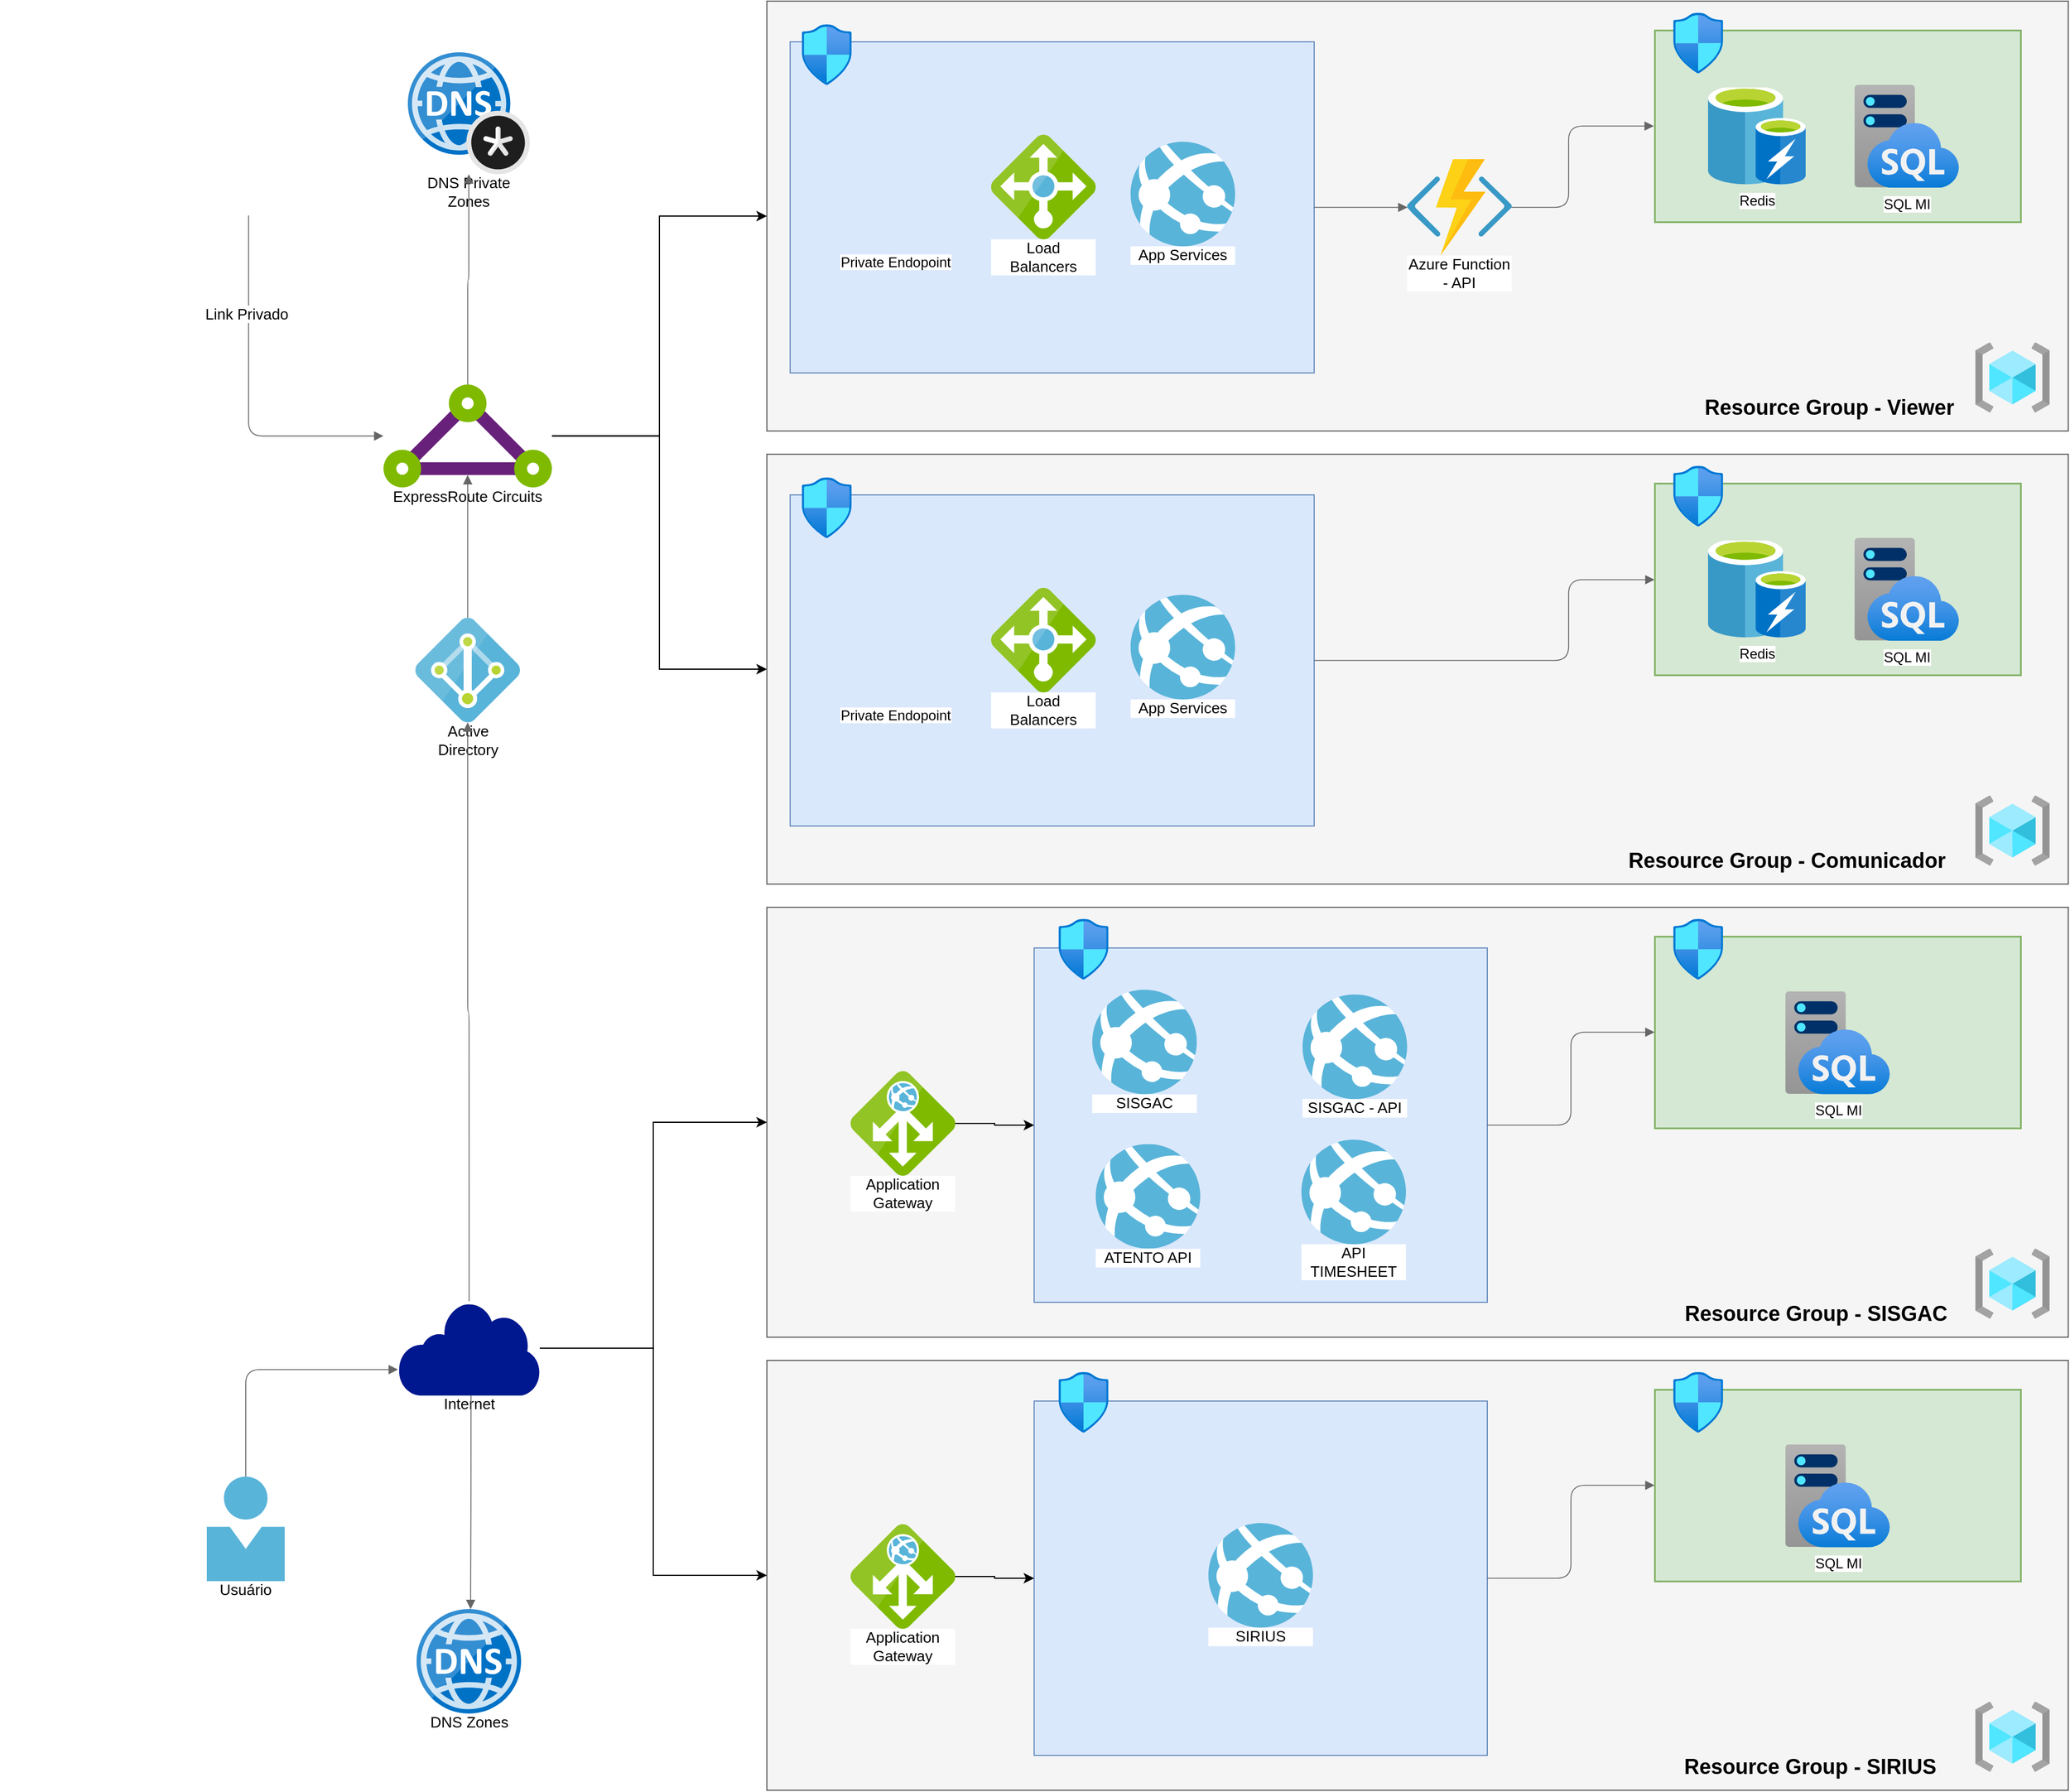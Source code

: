 <mxfile version="14.5.4" type="github">
  <diagram id="roDHXFFowf3PpoajVjik" name="Page-1">
    <mxGraphModel dx="2966" dy="1643" grid="1" gridSize="10" guides="1" tooltips="1" connect="1" arrows="1" fold="1" page="1" pageScale="1" pageWidth="827" pageHeight="1169" math="0" shadow="0">
      <root>
        <mxCell id="0" />
        <mxCell id="1" parent="0" />
        <mxCell id="PSHvP1Z2pyR7IWHXnIYe-148" value="" style="rounded=0;whiteSpace=wrap;html=1;fillColor=#f5f5f5;strokeColor=#666666;fontColor=#333333;" vertex="1" parent="1">
          <mxGeometry x="780" y="1220" width="1120" height="370" as="geometry" />
        </mxCell>
        <mxCell id="PSHvP1Z2pyR7IWHXnIYe-149" value="" style="rounded=0;whiteSpace=wrap;html=1;fillColor=#dae8fc;strokeColor=#6c8ebf;" vertex="1" parent="1">
          <mxGeometry x="1010" y="1255" width="390" height="305" as="geometry" />
        </mxCell>
        <mxCell id="PSHvP1Z2pyR7IWHXnIYe-132" value="" style="rounded=0;whiteSpace=wrap;html=1;fillColor=#f5f5f5;strokeColor=#666666;fontColor=#333333;" vertex="1" parent="1">
          <mxGeometry x="780" y="830" width="1120" height="370" as="geometry" />
        </mxCell>
        <mxCell id="PSHvP1Z2pyR7IWHXnIYe-133" value="" style="rounded=0;whiteSpace=wrap;html=1;fillColor=#dae8fc;strokeColor=#6c8ebf;" vertex="1" parent="1">
          <mxGeometry x="1010" y="865" width="390" height="305" as="geometry" />
        </mxCell>
        <mxCell id="PSHvP1Z2pyR7IWHXnIYe-69" value="" style="rounded=0;whiteSpace=wrap;html=1;fillColor=#f5f5f5;strokeColor=#666666;fontColor=#333333;" vertex="1" parent="1">
          <mxGeometry x="780" y="50" width="1120" height="370" as="geometry" />
        </mxCell>
        <mxCell id="PSHvP1Z2pyR7IWHXnIYe-67" value="" style="rounded=0;whiteSpace=wrap;html=1;fillColor=#dae8fc;strokeColor=#6c8ebf;" vertex="1" parent="1">
          <mxGeometry x="800" y="85" width="451" height="285" as="geometry" />
        </mxCell>
        <mxCell id="PSHvP1Z2pyR7IWHXnIYe-97" style="edgeStyle=orthogonalEdgeStyle;rounded=0;orthogonalLoop=1;jettySize=auto;html=1;entryX=0;entryY=0.5;entryDx=0;entryDy=0;" edge="1" parent="1" source="PSHvP1Z2pyR7IWHXnIYe-2" target="PSHvP1Z2pyR7IWHXnIYe-81">
          <mxGeometry relative="1" as="geometry" />
        </mxCell>
        <mxCell id="PSHvP1Z2pyR7IWHXnIYe-98" style="edgeStyle=orthogonalEdgeStyle;rounded=0;orthogonalLoop=1;jettySize=auto;html=1;" edge="1" parent="1" source="PSHvP1Z2pyR7IWHXnIYe-2" target="PSHvP1Z2pyR7IWHXnIYe-69">
          <mxGeometry relative="1" as="geometry" />
        </mxCell>
        <UserObject label="ExpressRoute Circuits" lucidchartObjectId="rRRxShrjoOPZ" id="PSHvP1Z2pyR7IWHXnIYe-2">
          <mxCell style="html=1;overflow=block;blockSpacing=1;whiteSpace=wrap;aspect=fixed;html=1;points=[];align=center;verticalAlign=top;image;image=img/lib/mscae/Express_Route.svg;whiteSpace=wrap;fontSize=13;spacing=0;strokeOpacity=100;fillColor=#68217a;strokeWidth=1.5;" vertex="1" parent="1">
            <mxGeometry x="450" y="380" width="145" height="88.61" as="geometry" />
          </mxCell>
        </UserObject>
        <UserObject label="" lucidchartObjectId="uSRxXzz2~Y7R" id="PSHvP1Z2pyR7IWHXnIYe-3">
          <mxCell style="html=1;overflow=block;blockSpacing=1;whiteSpace=wrap;shape=image;whiteSpace=wrap;fontSize=13;spacing=3.8;strokeColor=none;strokeOpacity=100;strokeWidth=0;image=https://images.lucid.app/images/b8b497b7-2d40-4230-9ea2-1f322d1f7a69/content;imageAspect=0;" vertex="1" parent="1">
            <mxGeometry x="120" y="185.5" width="255" height="49" as="geometry" />
          </mxCell>
        </UserObject>
        <UserObject label="" lucidchartObjectId="FSRxvxp~Yti4" id="PSHvP1Z2pyR7IWHXnIYe-4">
          <mxCell style="html=1;jettySize=18;whiteSpace=wrap;fontSize=13;strokeColor=#666666;strokeOpacity=100;strokeWidth=0.8;rounded=1;arcSize=24;edgeStyle=orthogonalEdgeStyle;startArrow=none;;endArrow=block;endFill=1;;exitX=0.839;exitY=1;exitPerimeter=0;entryX=0;entryY=0.5;entryPerimeter=0;" edge="1" parent="1" source="PSHvP1Z2pyR7IWHXnIYe-3" target="PSHvP1Z2pyR7IWHXnIYe-2">
            <mxGeometry width="100" height="100" relative="1" as="geometry">
              <Array as="points" />
            </mxGeometry>
          </mxCell>
        </UserObject>
        <mxCell id="PSHvP1Z2pyR7IWHXnIYe-5" value="Link Privado" style="text;html=1;resizable=0;labelBackgroundColor=#ffffff;align=center;verticalAlign=middle;fontColor=#000000;;fontSize=13;" vertex="1" parent="PSHvP1Z2pyR7IWHXnIYe-4">
          <mxGeometry x="-0.147" relative="1" as="geometry">
            <mxPoint x="-2.48" y="-45.93" as="offset" />
          </mxGeometry>
        </mxCell>
        <UserObject label="Active Directory" lucidchartObjectId="uTRxvJ6UNbEj" id="PSHvP1Z2pyR7IWHXnIYe-6">
          <mxCell style="html=1;overflow=block;blockSpacing=1;whiteSpace=wrap;aspect=fixed;html=1;points=[];align=center;verticalAlign=top;image;image=img/lib/mscae/Active_Directory.svg;whiteSpace=wrap;fontSize=13;spacing=0;strokeOpacity=100;fillColor=#59B4D9;strokeWidth=1.5;" vertex="1" parent="1">
            <mxGeometry x="477.5" y="580.82" width="90" height="90" as="geometry" />
          </mxCell>
        </UserObject>
        <UserObject label="" lucidchartObjectId="wTRxuXhBBJkC" id="PSHvP1Z2pyR7IWHXnIYe-7">
          <mxCell style="html=1;jettySize=18;whiteSpace=wrap;fontSize=13;strokeColor=#666666;strokeOpacity=100;strokeWidth=0.8;rounded=1;arcSize=24;edgeStyle=orthogonalEdgeStyle;startArrow=none;;endArrow=block;endFill=1;;exitX=0.5;exitY=0;exitPerimeter=0;entryX=0.5;entryY=0.879;entryPerimeter=0;" edge="1" parent="1" source="PSHvP1Z2pyR7IWHXnIYe-6" target="PSHvP1Z2pyR7IWHXnIYe-2">
            <mxGeometry width="100" height="100" relative="1" as="geometry">
              <Array as="points" />
            </mxGeometry>
          </mxCell>
        </UserObject>
        <UserObject label="DNS Private Zones" lucidchartObjectId="OURx175.Mmyq" id="PSHvP1Z2pyR7IWHXnIYe-8">
          <mxCell style="html=1;overflow=block;blockSpacing=1;whiteSpace=wrap;aspect=fixed;html=1;points=[];align=center;verticalAlign=top;image;image=img/lib/mscae/DNS_Private_Zones.svg;whiteSpace=wrap;fontSize=13;spacing=0;strokeOpacity=100;fillColor=#0072C6;strokeWidth=1.5;" vertex="1" parent="1">
            <mxGeometry x="471" y="94" width="105" height="105" as="geometry" />
          </mxCell>
        </UserObject>
        <UserObject label="" lucidchartObjectId="SURx1GZ31G83" id="PSHvP1Z2pyR7IWHXnIYe-9">
          <mxCell style="html=1;jettySize=18;whiteSpace=wrap;fontSize=13;strokeColor=#666666;strokeOpacity=100;strokeWidth=0.8;rounded=1;arcSize=24;edgeStyle=orthogonalEdgeStyle;startArrow=none;;endArrow=block;endFill=1;;exitX=0.5;exitY=0;exitPerimeter=0;entryX=0.5;entryY=1;entryPerimeter=0;" edge="1" parent="1" source="PSHvP1Z2pyR7IWHXnIYe-2" target="PSHvP1Z2pyR7IWHXnIYe-8">
            <mxGeometry width="100" height="100" relative="1" as="geometry">
              <Array as="points" />
            </mxGeometry>
          </mxCell>
        </UserObject>
        <UserObject label="Load Balancers" lucidchartObjectId=".3RxnH8H_HWi" id="PSHvP1Z2pyR7IWHXnIYe-14">
          <mxCell style="html=1;overflow=block;blockSpacing=1;whiteSpace=wrap;aspect=fixed;html=1;points=[];align=center;verticalAlign=top;image;image=img/lib/mscae/Load_Balancer_feature.svg;whiteSpace=wrap;fontSize=13;spacing=0;strokeOpacity=100;fillColor=#7FBA00;strokeWidth=1.5;" vertex="1" parent="1">
            <mxGeometry x="973" y="165" width="90" height="90" as="geometry" />
          </mxCell>
        </UserObject>
        <UserObject label="App Services" lucidchartObjectId="n4RxPMZDe.eA" id="PSHvP1Z2pyR7IWHXnIYe-15">
          <mxCell style="html=1;overflow=block;blockSpacing=1;whiteSpace=wrap;aspect=fixed;html=1;points=[];align=center;verticalAlign=top;image;image=img/lib/mscae/App_Services.svg;whiteSpace=wrap;fontSize=13;spacing=0;strokeOpacity=100;fillColor=#59b4d9;strokeWidth=1.5;" vertex="1" parent="1">
            <mxGeometry x="1093" y="171" width="90" height="90" as="geometry" />
          </mxCell>
        </UserObject>
        <UserObject label="" lucidchartObjectId="nzSx0cT5nNfU" id="PSHvP1Z2pyR7IWHXnIYe-16">
          <mxCell style="html=1;jettySize=18;whiteSpace=wrap;fontSize=13;strokeColor=#666666;strokeOpacity=100;strokeWidth=0.8;rounded=1;arcSize=24;edgeStyle=orthogonalEdgeStyle;startArrow=none;;endArrow=block;endFill=1;;exitX=0.996;exitY=0.5;exitPerimeter=0;entryX=-0.002;entryY=0.5;entryPerimeter=0;" edge="1" parent="1" source="PSHvP1Z2pyR7IWHXnIYe-23" target="PSHvP1Z2pyR7IWHXnIYe-20">
            <mxGeometry width="100" height="100" relative="1" as="geometry">
              <Array as="points">
                <mxPoint x="1470" y="228" />
                <mxPoint x="1470" y="158" />
              </Array>
            </mxGeometry>
          </mxCell>
        </UserObject>
        <UserObject label="" lucidchartObjectId="1rSxI.pHsTpa" id="PSHvP1Z2pyR7IWHXnIYe-17">
          <mxCell style="html=1;jettySize=18;whiteSpace=wrap;fontSize=13;strokeColor=#666666;strokeOpacity=100;strokeWidth=0.8;rounded=1;arcSize=24;edgeStyle=orthogonalEdgeStyle;startArrow=none;;endArrow=block;endFill=1;;entryX=0.004;entryY=0.5;entryPerimeter=0;" edge="1" parent="1" source="PSHvP1Z2pyR7IWHXnIYe-67" target="PSHvP1Z2pyR7IWHXnIYe-23">
            <mxGeometry width="100" height="100" relative="1" as="geometry">
              <Array as="points" />
              <mxPoint x="1276.57" y="232.5" as="sourcePoint" />
            </mxGeometry>
          </mxCell>
        </UserObject>
        <mxCell id="PSHvP1Z2pyR7IWHXnIYe-19" value="" style="group;dropTarget=0;fillColor=#d5e8d4;strokeColor=#82b366;" vertex="1" parent="1">
          <mxGeometry x="1544" y="75" width="315" height="165" as="geometry" />
        </mxCell>
        <UserObject label="" lucidchartObjectId="-mSxpDrQZZVA" id="PSHvP1Z2pyR7IWHXnIYe-20">
          <mxCell style="html=1;overflow=block;blockSpacing=1;whiteSpace=wrap;whiteSpace=wrap;fontSize=13;spacing=0;strokeColor=#82b366;strokeOpacity=100;fillOpacity=100;fillColor=#d5e8d4;strokeWidth=1.5;" vertex="1" parent="PSHvP1Z2pyR7IWHXnIYe-19">
            <mxGeometry width="315" height="165" as="geometry" />
          </mxCell>
        </UserObject>
        <UserObject label="Azure Function - API" lucidchartObjectId="OASx7N48mzOu" id="PSHvP1Z2pyR7IWHXnIYe-23">
          <mxCell style="html=1;overflow=block;blockSpacing=1;whiteSpace=wrap;aspect=fixed;html=1;points=[];align=center;verticalAlign=top;image;image=img/lib/mscae/Functions.svg;whiteSpace=wrap;fontSize=13;spacing=0;strokeOpacity=100;fillColor=#FCD116;strokeWidth=1.5;" vertex="1" parent="1">
            <mxGeometry x="1331" y="186" width="90" height="83" as="geometry" />
          </mxCell>
        </UserObject>
        <UserObject label="Usuário" lucidchartObjectId="5QSxRVj2VYeq" id="PSHvP1Z2pyR7IWHXnIYe-37">
          <mxCell style="html=1;overflow=block;blockSpacing=1;whiteSpace=wrap;aspect=fixed;html=1;points=[];align=center;verticalAlign=top;image;image=img/lib/mscae/Person.svg;whiteSpace=wrap;fontSize=13;spacing=0;strokeOpacity=100;fillColor=#59b4d9;strokeWidth=1.5;" vertex="1" parent="1">
            <mxGeometry x="298" y="1320" width="67" height="90" as="geometry" />
          </mxCell>
        </UserObject>
        <UserObject label="DNS Zones" lucidchartObjectId="1SSxTwhLukIB" id="PSHvP1Z2pyR7IWHXnIYe-38">
          <mxCell style="html=1;overflow=block;blockSpacing=1;whiteSpace=wrap;aspect=fixed;html=1;points=[];align=center;verticalAlign=top;image;image=img/lib/mscae/DNS.svg;whiteSpace=wrap;fontSize=13;spacing=0;strokeOpacity=100;fillColor=#0072C6;strokeWidth=1.5;" vertex="1" parent="1">
            <mxGeometry x="478.5" y="1434" width="90" height="90" as="geometry" />
          </mxCell>
        </UserObject>
        <mxCell id="PSHvP1Z2pyR7IWHXnIYe-165" style="edgeStyle=orthogonalEdgeStyle;rounded=0;orthogonalLoop=1;jettySize=auto;html=1;" edge="1" parent="1" source="PSHvP1Z2pyR7IWHXnIYe-39" target="PSHvP1Z2pyR7IWHXnIYe-132">
          <mxGeometry relative="1" as="geometry" />
        </mxCell>
        <mxCell id="PSHvP1Z2pyR7IWHXnIYe-166" style="edgeStyle=orthogonalEdgeStyle;rounded=0;orthogonalLoop=1;jettySize=auto;html=1;entryX=0;entryY=0.5;entryDx=0;entryDy=0;" edge="1" parent="1" source="PSHvP1Z2pyR7IWHXnIYe-39" target="PSHvP1Z2pyR7IWHXnIYe-148">
          <mxGeometry relative="1" as="geometry" />
        </mxCell>
        <UserObject label="Internet" lucidchartObjectId="0TSxW7d3FtOt" id="PSHvP1Z2pyR7IWHXnIYe-39">
          <mxCell style="html=1;overflow=block;blockSpacing=1;whiteSpace=wrap;verticalLabelPosition=bottom;verticalAlign=top;strokeColor=none;shape=mxgraph.mscae.enterprise.internet;whiteSpace=wrap;fontSize=13;spacing=0;strokeOpacity=100;fillColor=#00188f;strokeWidth=1.5;" vertex="1" parent="1">
            <mxGeometry x="462.5" y="1169" width="122" height="81" as="geometry" />
          </mxCell>
        </UserObject>
        <UserObject label="" lucidchartObjectId="nUSxDgb3Xirq" id="PSHvP1Z2pyR7IWHXnIYe-40">
          <mxCell style="html=1;jettySize=18;whiteSpace=wrap;fontSize=13;strokeColor=#666666;strokeOpacity=100;strokeWidth=0.8;rounded=1;arcSize=24;edgeStyle=orthogonalEdgeStyle;startArrow=none;;endArrow=block;endFill=1;;exitX=0.515;exitY=1;exitPerimeter=0;entryX=0.517;entryY=0.001;entryPerimeter=0;" edge="1" parent="1" source="PSHvP1Z2pyR7IWHXnIYe-39" target="PSHvP1Z2pyR7IWHXnIYe-38">
            <mxGeometry width="100" height="100" relative="1" as="geometry">
              <Array as="points" />
            </mxGeometry>
          </mxCell>
        </UserObject>
        <UserObject label="" lucidchartObjectId="cVSxKNzc.nTo" id="PSHvP1Z2pyR7IWHXnIYe-41">
          <mxCell style="html=1;jettySize=18;whiteSpace=wrap;fontSize=13;strokeColor=#666666;strokeOpacity=100;strokeWidth=0.8;rounded=1;arcSize=24;edgeStyle=orthogonalEdgeStyle;startArrow=none;;endArrow=block;endFill=1;;exitX=0.5;exitY=0;exitPerimeter=0;entryX=0;entryY=0.727;entryPerimeter=0;" edge="1" parent="1" source="PSHvP1Z2pyR7IWHXnIYe-37" target="PSHvP1Z2pyR7IWHXnIYe-39">
            <mxGeometry width="100" height="100" relative="1" as="geometry">
              <Array as="points" />
            </mxGeometry>
          </mxCell>
        </UserObject>
        <UserObject label="" lucidchartObjectId="qYSxkt_Lx7AG" id="PSHvP1Z2pyR7IWHXnIYe-42">
          <mxCell style="html=1;jettySize=18;whiteSpace=wrap;fontSize=13;strokeColor=#666666;strokeOpacity=100;strokeWidth=0.8;rounded=1;arcSize=24;edgeStyle=orthogonalEdgeStyle;startArrow=none;;endArrow=block;endFill=1;;exitX=0.502;exitY=0;exitPerimeter=0;entryX=0.5;entryY=1;entryPerimeter=0;" edge="1" parent="1" source="PSHvP1Z2pyR7IWHXnIYe-39" target="PSHvP1Z2pyR7IWHXnIYe-6">
            <mxGeometry width="100" height="100" relative="1" as="geometry">
              <Array as="points" />
            </mxGeometry>
          </mxCell>
        </UserObject>
        <mxCell id="PSHvP1Z2pyR7IWHXnIYe-146" value="" style="edgeStyle=orthogonalEdgeStyle;rounded=0;orthogonalLoop=1;jettySize=auto;html=1;" edge="1" parent="1" source="PSHvP1Z2pyR7IWHXnIYe-47" target="PSHvP1Z2pyR7IWHXnIYe-133">
          <mxGeometry relative="1" as="geometry" />
        </mxCell>
        <UserObject label="Application Gateway" lucidchartObjectId="3JSx4wRks.y-" id="PSHvP1Z2pyR7IWHXnIYe-47">
          <mxCell style="html=1;overflow=block;blockSpacing=1;whiteSpace=wrap;aspect=fixed;html=1;points=[];align=center;verticalAlign=top;image;image=img/lib/mscae/Application_Gateway.svg;whiteSpace=wrap;fontSize=13;spacing=0;strokeOpacity=100;fillColor=#7FBA00;strokeWidth=1.5;" vertex="1" parent="1">
            <mxGeometry x="852" y="971" width="90" height="90" as="geometry" />
          </mxCell>
        </UserObject>
        <UserObject label="SISGAC - API" lucidchartObjectId="qKSxaKUgcn4g" id="PSHvP1Z2pyR7IWHXnIYe-48">
          <mxCell style="html=1;overflow=block;blockSpacing=1;whiteSpace=wrap;aspect=fixed;html=1;points=[];align=center;verticalAlign=top;image;image=img/lib/mscae/App_Services.svg;whiteSpace=wrap;fontSize=13;spacing=0;strokeOpacity=100;fillColor=#59b4d9;strokeWidth=1.5;" vertex="1" parent="1">
            <mxGeometry x="1241" y="905" width="90" height="90" as="geometry" />
          </mxCell>
        </UserObject>
        <UserObject label="SIRIUS" lucidchartObjectId="9_SxEjn7s3GY" id="PSHvP1Z2pyR7IWHXnIYe-58">
          <mxCell style="html=1;overflow=block;blockSpacing=1;whiteSpace=wrap;aspect=fixed;html=1;points=[];align=center;verticalAlign=top;image;image=img/lib/mscae/App_Services.svg;whiteSpace=wrap;fontSize=13;spacing=0;strokeOpacity=100;fillColor=#59b4d9;strokeWidth=1.5;" vertex="1" parent="1">
            <mxGeometry x="1160" y="1360" width="90" height="90" as="geometry" />
          </mxCell>
        </UserObject>
        <mxCell id="PSHvP1Z2pyR7IWHXnIYe-65" value="" style="aspect=fixed;html=1;points=[];align=center;image;fontSize=12;image=img/lib/azure2/general/Resource_Groups.svg;" vertex="1" parent="1">
          <mxGeometry x="1820" y="343.76" width="64" height="60.24" as="geometry" />
        </mxCell>
        <mxCell id="PSHvP1Z2pyR7IWHXnIYe-66" value="Private Endopoint" style="shape=image;verticalLabelPosition=bottom;labelBackgroundColor=#ffffff;verticalAlign=top;aspect=fixed;imageAspect=0;image=https://user-images.githubusercontent.com/37974296/113137352-59e74380-921c-11eb-97e4-bcaf90528ae7.png;" vertex="1" parent="1">
          <mxGeometry x="840" y="159" width="102" height="102" as="geometry" />
        </mxCell>
        <mxCell id="PSHvP1Z2pyR7IWHXnIYe-72" value="Redis" style="aspect=fixed;html=1;points=[];align=center;image;fontSize=12;image=img/lib/mscae/Cache_including_Redis.svg;" vertex="1" parent="1">
          <mxGeometry x="1590" y="124.31" width="84" height="84" as="geometry" />
        </mxCell>
        <mxCell id="PSHvP1Z2pyR7IWHXnIYe-73" value="SQL MI" style="aspect=fixed;html=1;points=[];align=center;image;fontSize=12;image=img/lib/azure2/databases/SQL_Managed_Instance.svg;" vertex="1" parent="1">
          <mxGeometry x="1716" y="122" width="90" height="88.62" as="geometry" />
        </mxCell>
        <mxCell id="PSHvP1Z2pyR7IWHXnIYe-77" value="" style="aspect=fixed;html=1;points=[];align=center;image;fontSize=12;image=img/lib/azure2/networking/Network_Security_Groups.svg;" vertex="1" parent="1">
          <mxGeometry x="810" y="70" width="43" height="52.21" as="geometry" />
        </mxCell>
        <mxCell id="PSHvP1Z2pyR7IWHXnIYe-79" value="&lt;font style=&quot;font-size: 18px&quot;&gt;&lt;b&gt;Resource Group - Viewer&lt;/b&gt;&lt;/font&gt;" style="text;html=1;strokeColor=none;fillColor=none;align=center;verticalAlign=middle;whiteSpace=wrap;rounded=0;" vertex="1" parent="1">
          <mxGeometry x="1583" y="390" width="223" height="20" as="geometry" />
        </mxCell>
        <mxCell id="PSHvP1Z2pyR7IWHXnIYe-80" value="" style="aspect=fixed;html=1;points=[];align=center;image;fontSize=12;image=img/lib/azure2/networking/Network_Security_Groups.svg;" vertex="1" parent="1">
          <mxGeometry x="1560" y="60" width="43" height="52.21" as="geometry" />
        </mxCell>
        <mxCell id="PSHvP1Z2pyR7IWHXnIYe-81" value="" style="rounded=0;whiteSpace=wrap;html=1;fillColor=#f5f5f5;strokeColor=#666666;fontColor=#333333;" vertex="1" parent="1">
          <mxGeometry x="780" y="440" width="1120" height="370" as="geometry" />
        </mxCell>
        <mxCell id="PSHvP1Z2pyR7IWHXnIYe-82" value="" style="rounded=0;whiteSpace=wrap;html=1;fillColor=#dae8fc;strokeColor=#6c8ebf;" vertex="1" parent="1">
          <mxGeometry x="800" y="475" width="451" height="285" as="geometry" />
        </mxCell>
        <UserObject label="Load Balancers" lucidchartObjectId=".3RxnH8H_HWi" id="PSHvP1Z2pyR7IWHXnIYe-83">
          <mxCell style="html=1;overflow=block;blockSpacing=1;whiteSpace=wrap;aspect=fixed;html=1;points=[];align=center;verticalAlign=top;image;image=img/lib/mscae/Load_Balancer_feature.svg;whiteSpace=wrap;fontSize=13;spacing=0;strokeOpacity=100;fillColor=#7FBA00;strokeWidth=1.5;" vertex="1" parent="1">
            <mxGeometry x="973" y="555" width="90" height="90" as="geometry" />
          </mxCell>
        </UserObject>
        <UserObject label="App Services" lucidchartObjectId="n4RxPMZDe.eA" id="PSHvP1Z2pyR7IWHXnIYe-84">
          <mxCell style="html=1;overflow=block;blockSpacing=1;whiteSpace=wrap;aspect=fixed;html=1;points=[];align=center;verticalAlign=top;image;image=img/lib/mscae/App_Services.svg;whiteSpace=wrap;fontSize=13;spacing=0;strokeOpacity=100;fillColor=#59b4d9;strokeWidth=1.5;" vertex="1" parent="1">
            <mxGeometry x="1093" y="561" width="90" height="90" as="geometry" />
          </mxCell>
        </UserObject>
        <UserObject label="" lucidchartObjectId="1rSxI.pHsTpa" id="PSHvP1Z2pyR7IWHXnIYe-86">
          <mxCell style="html=1;jettySize=18;whiteSpace=wrap;fontSize=13;strokeColor=#666666;strokeOpacity=100;strokeWidth=0.8;rounded=1;arcSize=24;edgeStyle=orthogonalEdgeStyle;startArrow=none;;endArrow=block;endFill=1;;" edge="1" parent="1" source="PSHvP1Z2pyR7IWHXnIYe-82" target="PSHvP1Z2pyR7IWHXnIYe-88">
            <mxGeometry width="100" height="100" relative="1" as="geometry">
              <Array as="points">
                <mxPoint x="1470" y="618" />
                <mxPoint x="1470" y="548" />
              </Array>
              <mxPoint x="1276.57" y="622.5" as="sourcePoint" />
              <mxPoint x="1365.36" y="617.5" as="targetPoint" />
            </mxGeometry>
          </mxCell>
        </UserObject>
        <mxCell id="PSHvP1Z2pyR7IWHXnIYe-87" value="" style="group;dropTarget=0;fillColor=#d5e8d4;strokeColor=#82b366;" vertex="1" parent="1">
          <mxGeometry x="1544" y="465" width="315" height="165" as="geometry" />
        </mxCell>
        <UserObject label="" lucidchartObjectId="-mSxpDrQZZVA" id="PSHvP1Z2pyR7IWHXnIYe-88">
          <mxCell style="html=1;overflow=block;blockSpacing=1;whiteSpace=wrap;whiteSpace=wrap;fontSize=13;spacing=0;strokeColor=#82b366;strokeOpacity=100;fillOpacity=100;fillColor=#d5e8d4;strokeWidth=1.5;" vertex="1" parent="PSHvP1Z2pyR7IWHXnIYe-87">
            <mxGeometry width="315" height="165" as="geometry" />
          </mxCell>
        </UserObject>
        <mxCell id="PSHvP1Z2pyR7IWHXnIYe-90" value="" style="aspect=fixed;html=1;points=[];align=center;image;fontSize=12;image=img/lib/azure2/general/Resource_Groups.svg;" vertex="1" parent="1">
          <mxGeometry x="1820" y="733.76" width="64" height="60.24" as="geometry" />
        </mxCell>
        <mxCell id="PSHvP1Z2pyR7IWHXnIYe-91" value="Private Endopoint" style="shape=image;verticalLabelPosition=bottom;labelBackgroundColor=#ffffff;verticalAlign=top;aspect=fixed;imageAspect=0;image=https://user-images.githubusercontent.com/37974296/113137352-59e74380-921c-11eb-97e4-bcaf90528ae7.png;" vertex="1" parent="1">
          <mxGeometry x="840" y="549" width="102" height="102" as="geometry" />
        </mxCell>
        <mxCell id="PSHvP1Z2pyR7IWHXnIYe-92" value="Redis" style="aspect=fixed;html=1;points=[];align=center;image;fontSize=12;image=img/lib/mscae/Cache_including_Redis.svg;" vertex="1" parent="1">
          <mxGeometry x="1590" y="514.31" width="84" height="84" as="geometry" />
        </mxCell>
        <mxCell id="PSHvP1Z2pyR7IWHXnIYe-93" value="SQL MI" style="aspect=fixed;html=1;points=[];align=center;image;fontSize=12;image=img/lib/azure2/databases/SQL_Managed_Instance.svg;" vertex="1" parent="1">
          <mxGeometry x="1716" y="512" width="90" height="88.62" as="geometry" />
        </mxCell>
        <mxCell id="PSHvP1Z2pyR7IWHXnIYe-94" value="" style="aspect=fixed;html=1;points=[];align=center;image;fontSize=12;image=img/lib/azure2/networking/Network_Security_Groups.svg;" vertex="1" parent="1">
          <mxGeometry x="810" y="460" width="43" height="52.21" as="geometry" />
        </mxCell>
        <mxCell id="PSHvP1Z2pyR7IWHXnIYe-95" value="&lt;font style=&quot;font-size: 18px&quot;&gt;&lt;b&gt;Resource Group - Comunicador&lt;/b&gt;&lt;/font&gt;" style="text;html=1;strokeColor=none;fillColor=none;align=center;verticalAlign=middle;whiteSpace=wrap;rounded=0;" vertex="1" parent="1">
          <mxGeometry x="1510" y="780" width="296" height="20" as="geometry" />
        </mxCell>
        <mxCell id="PSHvP1Z2pyR7IWHXnIYe-96" value="" style="aspect=fixed;html=1;points=[];align=center;image;fontSize=12;image=img/lib/azure2/networking/Network_Security_Groups.svg;" vertex="1" parent="1">
          <mxGeometry x="1560" y="450" width="43" height="52.21" as="geometry" />
        </mxCell>
        <UserObject label="SISGAC" lucidchartObjectId="5ESxbEhlhgaZ" id="PSHvP1Z2pyR7IWHXnIYe-115">
          <mxCell style="html=1;overflow=block;blockSpacing=1;whiteSpace=wrap;aspect=fixed;html=1;points=[];align=center;verticalAlign=top;image;image=img/lib/mscae/App_Services.svg;whiteSpace=wrap;fontSize=13;spacing=0;strokeOpacity=100;fillColor=#59b4d9;strokeWidth=1.5;" vertex="1" parent="1">
            <mxGeometry x="1060" y="900.83" width="90" height="90" as="geometry" />
          </mxCell>
        </UserObject>
        <UserObject label="API TIMESHEET" lucidchartObjectId="-KSxWp1efTdw" id="PSHvP1Z2pyR7IWHXnIYe-116">
          <mxCell style="html=1;overflow=block;blockSpacing=1;whiteSpace=wrap;aspect=fixed;html=1;points=[];align=center;verticalAlign=top;image;image=img/lib/mscae/App_Services.svg;whiteSpace=wrap;fontSize=13;spacing=0;strokeOpacity=100;fillColor=#59b4d9;strokeWidth=1.5;" vertex="1" parent="1">
            <mxGeometry x="1240" y="1030" width="90" height="90" as="geometry" />
          </mxCell>
        </UserObject>
        <UserObject label="ATENTO API" lucidchartObjectId="XKSxYv31ki9a" id="PSHvP1Z2pyR7IWHXnIYe-117">
          <mxCell style="html=1;overflow=block;blockSpacing=1;whiteSpace=wrap;aspect=fixed;html=1;points=[];align=center;verticalAlign=top;image;image=img/lib/mscae/App_Services.svg;whiteSpace=wrap;fontSize=13;spacing=0;strokeOpacity=100;fillColor=#59b4d9;strokeWidth=1.5;" vertex="1" parent="1">
            <mxGeometry x="1063" y="1033.76" width="90" height="90" as="geometry" />
          </mxCell>
        </UserObject>
        <UserObject label="" lucidchartObjectId="1rSxI.pHsTpa" id="PSHvP1Z2pyR7IWHXnIYe-136">
          <mxCell style="html=1;jettySize=18;whiteSpace=wrap;fontSize=13;strokeColor=#666666;strokeOpacity=100;strokeWidth=0.8;rounded=1;arcSize=24;edgeStyle=orthogonalEdgeStyle;startArrow=none;;endArrow=block;endFill=1;;" edge="1" parent="1" source="PSHvP1Z2pyR7IWHXnIYe-133" target="PSHvP1Z2pyR7IWHXnIYe-138">
            <mxGeometry width="100" height="100" relative="1" as="geometry">
              <Array as="points" />
              <mxPoint x="1276.57" y="1012.5" as="sourcePoint" />
              <mxPoint x="1365.36" y="1007.5" as="targetPoint" />
            </mxGeometry>
          </mxCell>
        </UserObject>
        <mxCell id="PSHvP1Z2pyR7IWHXnIYe-137" value="" style="group;dropTarget=0;fillColor=#d5e8d4;strokeColor=#82b366;" vertex="1" parent="1">
          <mxGeometry x="1544" y="855" width="315" height="165" as="geometry" />
        </mxCell>
        <UserObject label="" lucidchartObjectId="-mSxpDrQZZVA" id="PSHvP1Z2pyR7IWHXnIYe-138">
          <mxCell style="html=1;overflow=block;blockSpacing=1;whiteSpace=wrap;whiteSpace=wrap;fontSize=13;spacing=0;strokeColor=#82b366;strokeOpacity=100;fillOpacity=100;fillColor=#d5e8d4;strokeWidth=1.5;" vertex="1" parent="PSHvP1Z2pyR7IWHXnIYe-137">
            <mxGeometry width="315" height="165" as="geometry" />
          </mxCell>
        </UserObject>
        <mxCell id="PSHvP1Z2pyR7IWHXnIYe-139" value="" style="aspect=fixed;html=1;points=[];align=center;image;fontSize=12;image=img/lib/azure2/general/Resource_Groups.svg;" vertex="1" parent="1">
          <mxGeometry x="1820" y="1123.76" width="64" height="60.24" as="geometry" />
        </mxCell>
        <mxCell id="PSHvP1Z2pyR7IWHXnIYe-142" value="SQL MI" style="aspect=fixed;html=1;points=[];align=center;image;fontSize=12;image=img/lib/azure2/databases/SQL_Managed_Instance.svg;" vertex="1" parent="1">
          <mxGeometry x="1656.5" y="902.21" width="90" height="88.62" as="geometry" />
        </mxCell>
        <mxCell id="PSHvP1Z2pyR7IWHXnIYe-143" value="" style="aspect=fixed;html=1;points=[];align=center;image;fontSize=12;image=img/lib/azure2/networking/Network_Security_Groups.svg;" vertex="1" parent="1">
          <mxGeometry x="1031" y="840" width="43" height="52.21" as="geometry" />
        </mxCell>
        <mxCell id="PSHvP1Z2pyR7IWHXnIYe-144" value="&lt;font style=&quot;font-size: 18px&quot;&gt;&lt;b&gt;Resource Group - SISGAC&lt;/b&gt;&lt;/font&gt;" style="text;html=1;strokeColor=none;fillColor=none;align=center;verticalAlign=middle;whiteSpace=wrap;rounded=0;" vertex="1" parent="1">
          <mxGeometry x="1560" y="1170" width="246" height="20" as="geometry" />
        </mxCell>
        <mxCell id="PSHvP1Z2pyR7IWHXnIYe-145" value="" style="aspect=fixed;html=1;points=[];align=center;image;fontSize=12;image=img/lib/azure2/networking/Network_Security_Groups.svg;" vertex="1" parent="1">
          <mxGeometry x="1560" y="840" width="43" height="52.21" as="geometry" />
        </mxCell>
        <mxCell id="PSHvP1Z2pyR7IWHXnIYe-150" value="" style="edgeStyle=orthogonalEdgeStyle;rounded=0;orthogonalLoop=1;jettySize=auto;html=1;" edge="1" parent="1" source="PSHvP1Z2pyR7IWHXnIYe-151" target="PSHvP1Z2pyR7IWHXnIYe-149">
          <mxGeometry relative="1" as="geometry" />
        </mxCell>
        <UserObject label="Application Gateway" lucidchartObjectId="3JSx4wRks.y-" id="PSHvP1Z2pyR7IWHXnIYe-151">
          <mxCell style="html=1;overflow=block;blockSpacing=1;whiteSpace=wrap;aspect=fixed;html=1;points=[];align=center;verticalAlign=top;image;image=img/lib/mscae/Application_Gateway.svg;whiteSpace=wrap;fontSize=13;spacing=0;strokeOpacity=100;fillColor=#7FBA00;strokeWidth=1.5;" vertex="1" parent="1">
            <mxGeometry x="852" y="1361" width="90" height="90" as="geometry" />
          </mxCell>
        </UserObject>
        <UserObject label="" lucidchartObjectId="1rSxI.pHsTpa" id="PSHvP1Z2pyR7IWHXnIYe-156">
          <mxCell style="html=1;jettySize=18;whiteSpace=wrap;fontSize=13;strokeColor=#666666;strokeOpacity=100;strokeWidth=0.8;rounded=1;arcSize=24;edgeStyle=orthogonalEdgeStyle;startArrow=none;;endArrow=block;endFill=1;;" edge="1" parent="1" source="PSHvP1Z2pyR7IWHXnIYe-149" target="PSHvP1Z2pyR7IWHXnIYe-158">
            <mxGeometry width="100" height="100" relative="1" as="geometry">
              <Array as="points" />
              <mxPoint x="1276.57" y="1402.5" as="sourcePoint" />
              <mxPoint x="1365.36" y="1397.5" as="targetPoint" />
            </mxGeometry>
          </mxCell>
        </UserObject>
        <mxCell id="PSHvP1Z2pyR7IWHXnIYe-157" value="" style="group;dropTarget=0;fillColor=#d5e8d4;strokeColor=#82b366;" vertex="1" parent="1">
          <mxGeometry x="1544" y="1245" width="315" height="165" as="geometry" />
        </mxCell>
        <UserObject label="" lucidchartObjectId="-mSxpDrQZZVA" id="PSHvP1Z2pyR7IWHXnIYe-158">
          <mxCell style="html=1;overflow=block;blockSpacing=1;whiteSpace=wrap;whiteSpace=wrap;fontSize=13;spacing=0;strokeColor=#82b366;strokeOpacity=100;fillOpacity=100;fillColor=#d5e8d4;strokeWidth=1.5;" vertex="1" parent="PSHvP1Z2pyR7IWHXnIYe-157">
            <mxGeometry width="315" height="165" as="geometry" />
          </mxCell>
        </UserObject>
        <mxCell id="PSHvP1Z2pyR7IWHXnIYe-159" value="" style="aspect=fixed;html=1;points=[];align=center;image;fontSize=12;image=img/lib/azure2/general/Resource_Groups.svg;" vertex="1" parent="1">
          <mxGeometry x="1820" y="1513.76" width="64" height="60.24" as="geometry" />
        </mxCell>
        <mxCell id="PSHvP1Z2pyR7IWHXnIYe-160" value="SQL MI" style="aspect=fixed;html=1;points=[];align=center;image;fontSize=12;image=img/lib/azure2/databases/SQL_Managed_Instance.svg;" vertex="1" parent="1">
          <mxGeometry x="1656.5" y="1292.21" width="90" height="88.62" as="geometry" />
        </mxCell>
        <mxCell id="PSHvP1Z2pyR7IWHXnIYe-161" value="" style="aspect=fixed;html=1;points=[];align=center;image;fontSize=12;image=img/lib/azure2/networking/Network_Security_Groups.svg;" vertex="1" parent="1">
          <mxGeometry x="1031" y="1230" width="43" height="52.21" as="geometry" />
        </mxCell>
        <mxCell id="PSHvP1Z2pyR7IWHXnIYe-162" value="&lt;font style=&quot;font-size: 18px&quot;&gt;&lt;b&gt;Resource Group - SIRIUS&lt;/b&gt;&lt;/font&gt;" style="text;html=1;strokeColor=none;fillColor=none;align=center;verticalAlign=middle;whiteSpace=wrap;rounded=0;" vertex="1" parent="1">
          <mxGeometry x="1550" y="1560" width="256" height="20" as="geometry" />
        </mxCell>
        <mxCell id="PSHvP1Z2pyR7IWHXnIYe-163" value="" style="aspect=fixed;html=1;points=[];align=center;image;fontSize=12;image=img/lib/azure2/networking/Network_Security_Groups.svg;" vertex="1" parent="1">
          <mxGeometry x="1560" y="1230" width="43" height="52.21" as="geometry" />
        </mxCell>
      </root>
    </mxGraphModel>
  </diagram>
</mxfile>
